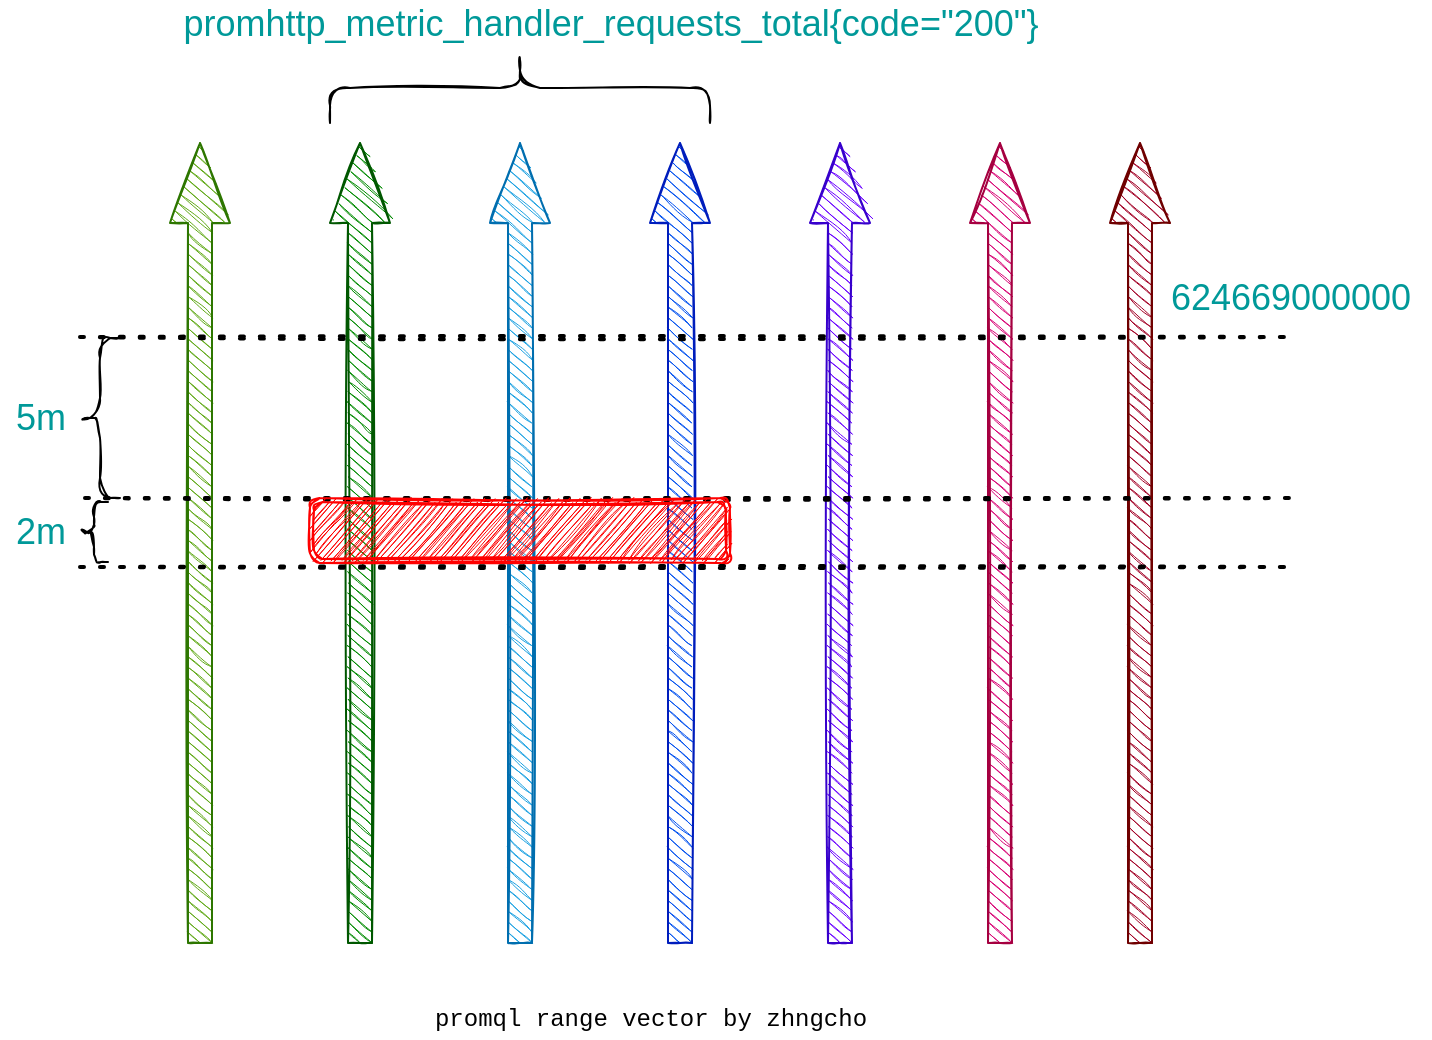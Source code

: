 <mxfile version="13.9.9" type="device"><diagram id="Zc2GvHhy9SoqhveMhFz-" name="Page-1"><mxGraphModel dx="1718" dy="1003" grid="1" gridSize="10" guides="1" tooltips="1" connect="1" arrows="1" fold="1" page="1" pageScale="1" pageWidth="850" pageHeight="1100" math="0" shadow="0"><root><mxCell id="0"/><mxCell id="1" parent="0"/><mxCell id="NKYvBHxEjeMtVXmZHpD6-9" value="" style="group;sketch=1;" parent="1" vertex="1" connectable="0"><mxGeometry x="165" y="172.5" width="560" height="400" as="geometry"/></mxCell><mxCell id="NKYvBHxEjeMtVXmZHpD6-2" value="" style="html=1;shadow=0;dashed=0;align=center;verticalAlign=middle;shape=mxgraph.arrows2.arrow;dy=0.6;dx=40;direction=north;notch=0;fillColor=#60a917;strokeColor=#2D7600;fontColor=#ffffff;sketch=1;" parent="NKYvBHxEjeMtVXmZHpD6-9" vertex="1"><mxGeometry width="30" height="400" as="geometry"/></mxCell><mxCell id="NKYvBHxEjeMtVXmZHpD6-3" value="" style="html=1;shadow=0;dashed=0;align=center;verticalAlign=middle;shape=mxgraph.arrows2.arrow;dy=0.6;dx=40;direction=north;notch=0;fillColor=#008a00;strokeColor=#005700;fontColor=#ffffff;sketch=1;" parent="NKYvBHxEjeMtVXmZHpD6-9" vertex="1"><mxGeometry x="80" width="30" height="400" as="geometry"/></mxCell><mxCell id="NKYvBHxEjeMtVXmZHpD6-4" value="" style="html=1;shadow=0;dashed=0;align=center;verticalAlign=middle;shape=mxgraph.arrows2.arrow;dy=0.6;dx=40;direction=north;notch=0;fillColor=#1ba1e2;strokeColor=#006EAF;fontColor=#ffffff;sketch=1;" parent="NKYvBHxEjeMtVXmZHpD6-9" vertex="1"><mxGeometry x="160" width="30" height="400" as="geometry"/></mxCell><mxCell id="NKYvBHxEjeMtVXmZHpD6-5" value="" style="html=1;shadow=0;dashed=0;align=center;verticalAlign=middle;shape=mxgraph.arrows2.arrow;dy=0.6;dx=40;direction=north;notch=0;fillColor=#0050ef;strokeColor=#001DBC;fontColor=#ffffff;sketch=1;" parent="NKYvBHxEjeMtVXmZHpD6-9" vertex="1"><mxGeometry x="240" width="30" height="400" as="geometry"/></mxCell><mxCell id="NKYvBHxEjeMtVXmZHpD6-6" value="" style="html=1;shadow=0;dashed=0;align=center;verticalAlign=middle;shape=mxgraph.arrows2.arrow;dy=0.6;dx=40;direction=north;notch=0;fillColor=#6a00ff;strokeColor=#3700CC;fontColor=#ffffff;sketch=1;" parent="NKYvBHxEjeMtVXmZHpD6-9" vertex="1"><mxGeometry x="320" width="30" height="400" as="geometry"/></mxCell><mxCell id="NKYvBHxEjeMtVXmZHpD6-7" value="" style="html=1;shadow=0;dashed=0;align=center;verticalAlign=middle;shape=mxgraph.arrows2.arrow;dy=0.6;dx=40;direction=north;notch=0;fillColor=#d80073;strokeColor=#A50040;fontColor=#ffffff;sketch=1;" parent="NKYvBHxEjeMtVXmZHpD6-9" vertex="1"><mxGeometry x="400" width="30" height="400" as="geometry"/></mxCell><mxCell id="NKYvBHxEjeMtVXmZHpD6-8" value="" style="html=1;shadow=0;dashed=0;align=center;verticalAlign=middle;shape=mxgraph.arrows2.arrow;dy=0.6;dx=40;direction=north;notch=0;fillColor=#a20025;strokeColor=#6F0000;fontColor=#ffffff;sketch=1;" parent="NKYvBHxEjeMtVXmZHpD6-9" vertex="1"><mxGeometry x="470" width="30" height="400" as="geometry"/></mxCell><mxCell id="OvldiSh13zHobfjGGlgx-4" value="" style="line;strokeWidth=2;html=1;perimeter=backbonePerimeter;points=[];outlineConnect=0;sketch=1;dashed=1;dashPattern=1 4;" vertex="1" parent="NKYvBHxEjeMtVXmZHpD6-9"><mxGeometry x="-45" y="92" width="605" height="10" as="geometry"/></mxCell><mxCell id="OvldiSh13zHobfjGGlgx-7" value="" style="line;strokeWidth=2;html=1;perimeter=backbonePerimeter;points=[];outlineConnect=0;sketch=1;dashed=1;dashPattern=1 4;" vertex="1" parent="NKYvBHxEjeMtVXmZHpD6-9"><mxGeometry x="-42.5" y="172.5" width="605" height="10" as="geometry"/></mxCell><mxCell id="OvldiSh13zHobfjGGlgx-10" value="" style="shape=ext;double=1;rounded=1;whiteSpace=wrap;html=1;sketch=1;strokeWidth=1;fillStyle=auto;fillColor=#FF0000;strokeColor=#FF0000;" vertex="1" parent="NKYvBHxEjeMtVXmZHpD6-9"><mxGeometry x="70" y="177.5" width="210" height="32.5" as="geometry"/></mxCell><mxCell id="OvldiSh13zHobfjGGlgx-11" value="" style="line;strokeWidth=2;html=1;perimeter=backbonePerimeter;points=[];outlineConnect=0;sketch=1;dashed=1;dashPattern=1 4;" vertex="1" parent="NKYvBHxEjeMtVXmZHpD6-9"><mxGeometry x="-45" y="207" width="605" height="10" as="geometry"/></mxCell><mxCell id="OvldiSh13zHobfjGGlgx-1" value="" style="shape=curlyBracket;whiteSpace=wrap;html=1;rounded=1;sketch=1;rotation=90;" vertex="1" parent="1"><mxGeometry x="322.5" y="50" width="35" height="190" as="geometry"/></mxCell><mxCell id="OvldiSh13zHobfjGGlgx-2" value="&lt;span style=&quot;color: rgb(0 , 153 , 153) ; font-size: 18px&quot;&gt;promhttp_metric_handler_requests_total{code=&quot;200&quot;}&lt;/span&gt;" style="text;html=1;align=center;verticalAlign=middle;resizable=0;points=[];autosize=1;" vertex="1" parent="1"><mxGeometry x="165" y="102.5" width="440" height="20" as="geometry"/></mxCell><mxCell id="OvldiSh13zHobfjGGlgx-6" value="&lt;font style=&quot;font-size: 18px&quot; color=&quot;#009999&quot;&gt;624669000000&lt;/font&gt;" style="text;html=1;align=center;verticalAlign=middle;resizable=0;points=[];autosize=1;" vertex="1" parent="1"><mxGeometry x="655" y="240" width="140" height="20" as="geometry"/></mxCell><mxCell id="OvldiSh13zHobfjGGlgx-8" value="" style="shape=curlyBracket;whiteSpace=wrap;html=1;rounded=1;sketch=1;strokeWidth=1;" vertex="1" parent="1"><mxGeometry x="120" y="270" width="20" height="80" as="geometry"/></mxCell><mxCell id="OvldiSh13zHobfjGGlgx-9" value="&lt;span style=&quot;color: rgb(0 , 153 , 153) ; font-size: 18px&quot;&gt;5m&lt;/span&gt;" style="text;html=1;align=center;verticalAlign=middle;resizable=0;points=[];autosize=1;" vertex="1" parent="1"><mxGeometry x="80" y="300" width="40" height="20" as="geometry"/></mxCell><mxCell id="OvldiSh13zHobfjGGlgx-12" value="" style="shape=curlyBracket;whiteSpace=wrap;html=1;rounded=1;sketch=1;strokeWidth=1;" vertex="1" parent="1"><mxGeometry x="120" y="352" width="14" height="30" as="geometry"/></mxCell><mxCell id="OvldiSh13zHobfjGGlgx-13" value="&lt;span style=&quot;color: rgb(0 , 153 , 153) ; font-size: 18px&quot;&gt;2m&lt;/span&gt;" style="text;html=1;align=center;verticalAlign=middle;resizable=0;points=[];autosize=1;" vertex="1" parent="1"><mxGeometry x="80" y="357" width="40" height="20" as="geometry"/></mxCell><mxCell id="OvldiSh13zHobfjGGlgx-14" value="&lt;font face=&quot;Courier New&quot;&gt;promql range vector by zhngcho&lt;/font&gt;" style="text;html=1;align=center;verticalAlign=middle;resizable=0;points=[];autosize=1;" vertex="1" parent="1"><mxGeometry x="290" y="600" width="230" height="20" as="geometry"/></mxCell></root></mxGraphModel></diagram></mxfile>
